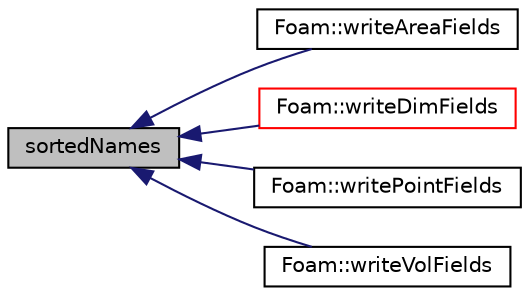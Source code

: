 digraph "sortedNames"
{
  bgcolor="transparent";
  edge [fontname="Helvetica",fontsize="10",labelfontname="Helvetica",labelfontsize="10"];
  node [fontname="Helvetica",fontsize="10",shape=record];
  rankdir="LR";
  Node1 [label="sortedNames",height=0.2,width=0.4,color="black", fillcolor="grey75", style="filled" fontcolor="black"];
  Node1 -> Node2 [dir="back",color="midnightblue",fontsize="10",style="solid",fontname="Helvetica"];
  Node2 [label="Foam::writeAreaFields",height=0.2,width=0.4,color="black",URL="$namespaceFoam.html#a80aa27270aa9edb3cbfa624fe92538d5"];
  Node1 -> Node3 [dir="back",color="midnightblue",fontsize="10",style="solid",fontname="Helvetica"];
  Node3 [label="Foam::writeDimFields",height=0.2,width=0.4,color="red",URL="$namespaceFoam.html#ada1f6db94681ca9954a28537cc6a2fa3"];
  Node1 -> Node4 [dir="back",color="midnightblue",fontsize="10",style="solid",fontname="Helvetica"];
  Node4 [label="Foam::writePointFields",height=0.2,width=0.4,color="black",URL="$namespaceFoam.html#a9eb7eafcd8315d7cc0f06a67be46a8f8"];
  Node1 -> Node5 [dir="back",color="midnightblue",fontsize="10",style="solid",fontname="Helvetica"];
  Node5 [label="Foam::writeVolFields",height=0.2,width=0.4,color="black",URL="$namespaceFoam.html#a51b613ea0247880fb481fd8327b84408"];
}
